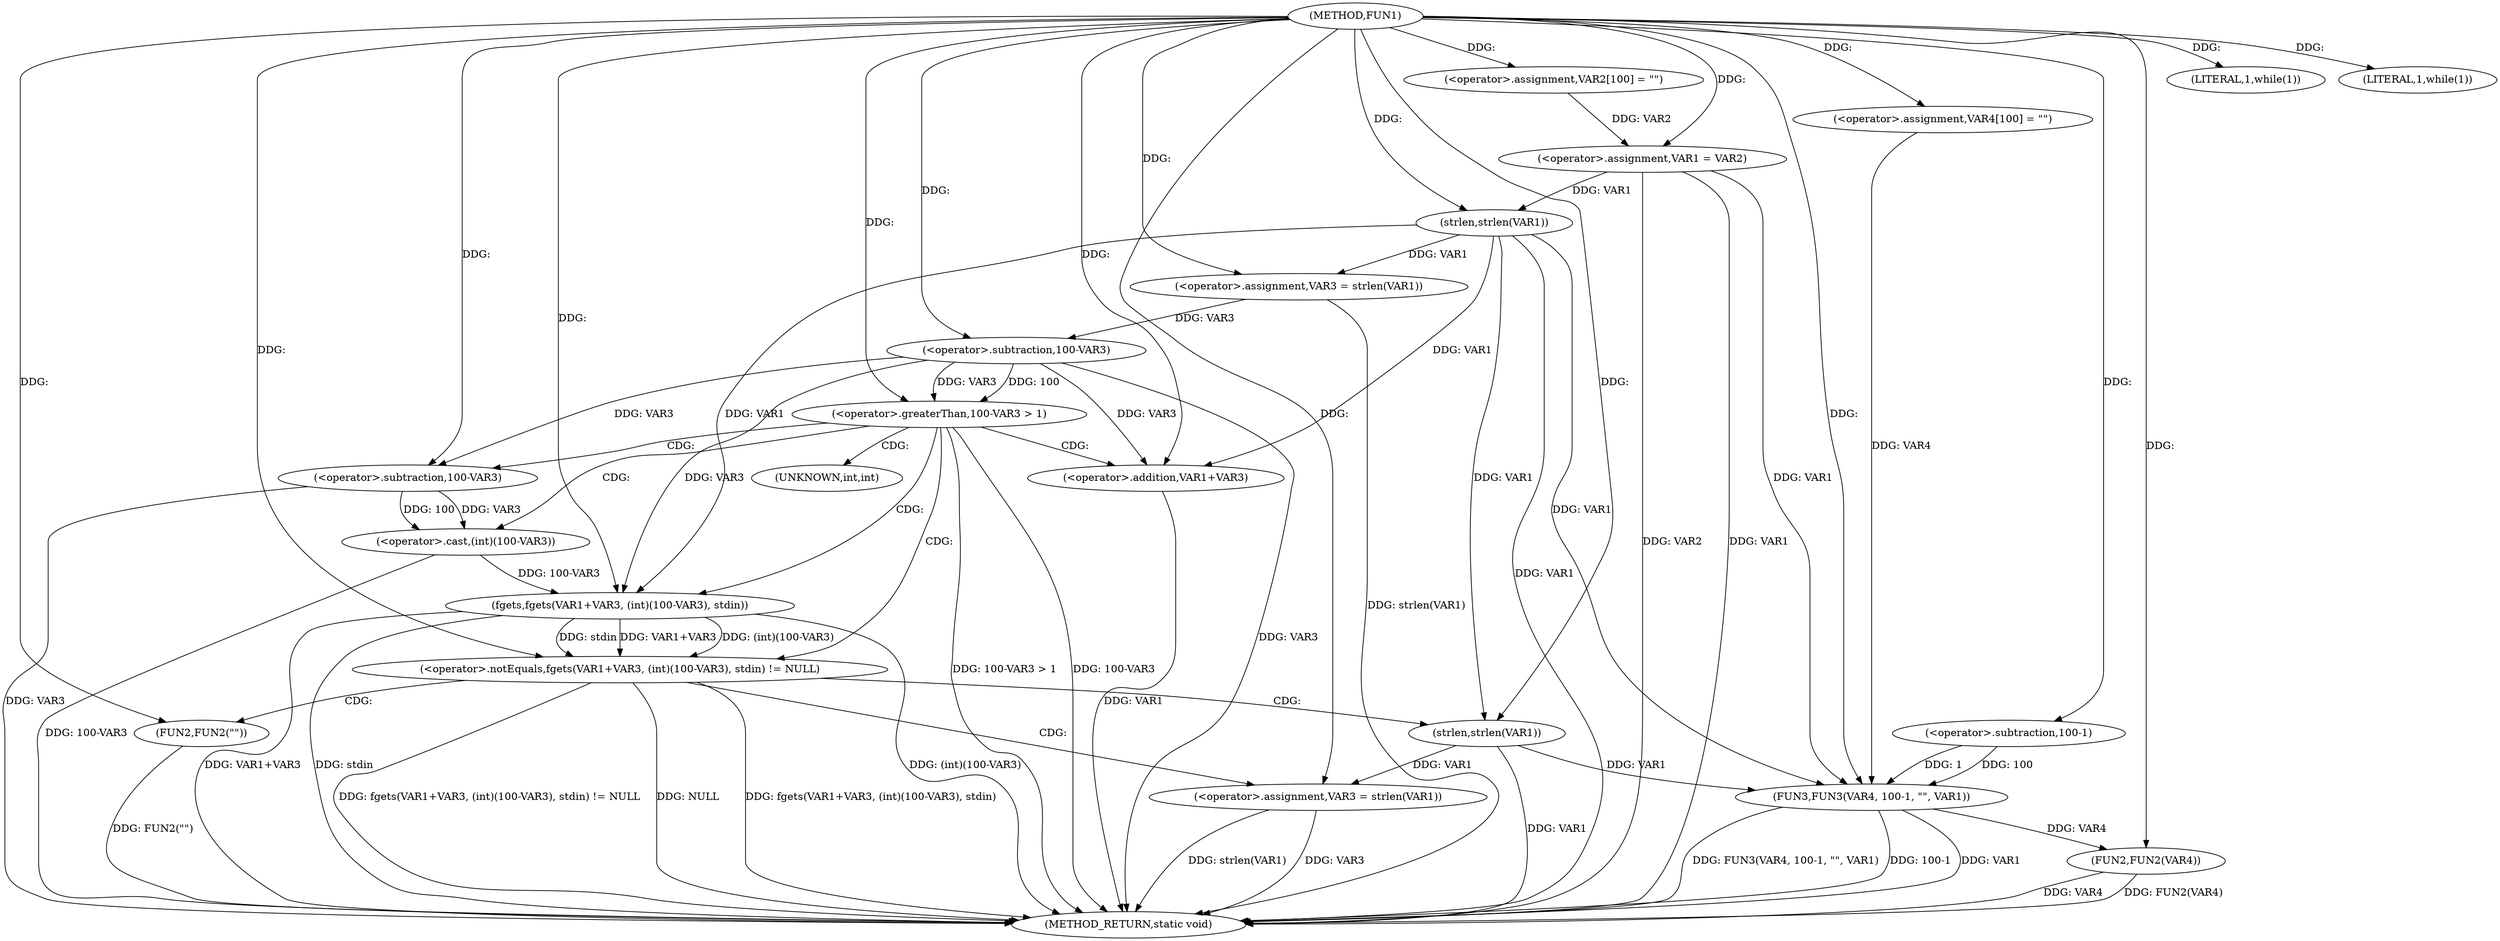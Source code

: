 digraph FUN1 {  
"1000100" [label = "(METHOD,FUN1)" ]
"1000168" [label = "(METHOD_RETURN,static void)" ]
"1000104" [label = "(<operator>.assignment,VAR2[100] = \"\")" ]
"1000107" [label = "(<operator>.assignment,VAR1 = VAR2)" ]
"1000111" [label = "(LITERAL,1,while(1))" ]
"1000115" [label = "(<operator>.assignment,VAR3 = strlen(VAR1))" ]
"1000117" [label = "(strlen,strlen(VAR1))" ]
"1000120" [label = "(<operator>.greaterThan,100-VAR3 > 1)" ]
"1000121" [label = "(<operator>.subtraction,100-VAR3)" ]
"1000127" [label = "(<operator>.notEquals,fgets(VAR1+VAR3, (int)(100-VAR3), stdin) != NULL)" ]
"1000128" [label = "(fgets,fgets(VAR1+VAR3, (int)(100-VAR3), stdin))" ]
"1000129" [label = "(<operator>.addition,VAR1+VAR3)" ]
"1000132" [label = "(<operator>.cast,(int)(100-VAR3))" ]
"1000134" [label = "(<operator>.subtraction,100-VAR3)" ]
"1000140" [label = "(<operator>.assignment,VAR3 = strlen(VAR1))" ]
"1000142" [label = "(strlen,strlen(VAR1))" ]
"1000147" [label = "(FUN2,FUN2(\"\"))" ]
"1000151" [label = "(LITERAL,1,while(1))" ]
"1000155" [label = "(<operator>.assignment,VAR4[100] = \"\")" ]
"1000158" [label = "(FUN3,FUN3(VAR4, 100-1, \"\", VAR1))" ]
"1000160" [label = "(<operator>.subtraction,100-1)" ]
"1000165" [label = "(FUN2,FUN2(VAR4))" ]
"1000133" [label = "(UNKNOWN,int,int)" ]
  "1000115" -> "1000168"  [ label = "DDG: strlen(VAR1)"] 
  "1000140" -> "1000168"  [ label = "DDG: strlen(VAR1)"] 
  "1000107" -> "1000168"  [ label = "DDG: VAR1"] 
  "1000158" -> "1000168"  [ label = "DDG: 100-1"] 
  "1000127" -> "1000168"  [ label = "DDG: fgets(VAR1+VAR3, (int)(100-VAR3), stdin) != NULL"] 
  "1000117" -> "1000168"  [ label = "DDG: VAR1"] 
  "1000120" -> "1000168"  [ label = "DDG: 100-VAR3 > 1"] 
  "1000147" -> "1000168"  [ label = "DDG: FUN2(\"\")"] 
  "1000165" -> "1000168"  [ label = "DDG: FUN2(VAR4)"] 
  "1000129" -> "1000168"  [ label = "DDG: VAR1"] 
  "1000158" -> "1000168"  [ label = "DDG: VAR1"] 
  "1000121" -> "1000168"  [ label = "DDG: VAR3"] 
  "1000128" -> "1000168"  [ label = "DDG: (int)(100-VAR3)"] 
  "1000140" -> "1000168"  [ label = "DDG: VAR3"] 
  "1000165" -> "1000168"  [ label = "DDG: VAR4"] 
  "1000128" -> "1000168"  [ label = "DDG: VAR1+VAR3"] 
  "1000158" -> "1000168"  [ label = "DDG: FUN3(VAR4, 100-1, \"\", VAR1)"] 
  "1000132" -> "1000168"  [ label = "DDG: 100-VAR3"] 
  "1000120" -> "1000168"  [ label = "DDG: 100-VAR3"] 
  "1000142" -> "1000168"  [ label = "DDG: VAR1"] 
  "1000134" -> "1000168"  [ label = "DDG: VAR3"] 
  "1000127" -> "1000168"  [ label = "DDG: fgets(VAR1+VAR3, (int)(100-VAR3), stdin)"] 
  "1000127" -> "1000168"  [ label = "DDG: NULL"] 
  "1000128" -> "1000168"  [ label = "DDG: stdin"] 
  "1000107" -> "1000168"  [ label = "DDG: VAR2"] 
  "1000100" -> "1000104"  [ label = "DDG: "] 
  "1000104" -> "1000107"  [ label = "DDG: VAR2"] 
  "1000100" -> "1000107"  [ label = "DDG: "] 
  "1000100" -> "1000111"  [ label = "DDG: "] 
  "1000117" -> "1000115"  [ label = "DDG: VAR1"] 
  "1000100" -> "1000115"  [ label = "DDG: "] 
  "1000107" -> "1000117"  [ label = "DDG: VAR1"] 
  "1000100" -> "1000117"  [ label = "DDG: "] 
  "1000121" -> "1000120"  [ label = "DDG: 100"] 
  "1000121" -> "1000120"  [ label = "DDG: VAR3"] 
  "1000100" -> "1000121"  [ label = "DDG: "] 
  "1000115" -> "1000121"  [ label = "DDG: VAR3"] 
  "1000100" -> "1000120"  [ label = "DDG: "] 
  "1000128" -> "1000127"  [ label = "DDG: VAR1+VAR3"] 
  "1000128" -> "1000127"  [ label = "DDG: (int)(100-VAR3)"] 
  "1000128" -> "1000127"  [ label = "DDG: stdin"] 
  "1000117" -> "1000128"  [ label = "DDG: VAR1"] 
  "1000100" -> "1000128"  [ label = "DDG: "] 
  "1000121" -> "1000128"  [ label = "DDG: VAR3"] 
  "1000117" -> "1000129"  [ label = "DDG: VAR1"] 
  "1000100" -> "1000129"  [ label = "DDG: "] 
  "1000121" -> "1000129"  [ label = "DDG: VAR3"] 
  "1000132" -> "1000128"  [ label = "DDG: 100-VAR3"] 
  "1000134" -> "1000132"  [ label = "DDG: 100"] 
  "1000134" -> "1000132"  [ label = "DDG: VAR3"] 
  "1000100" -> "1000134"  [ label = "DDG: "] 
  "1000121" -> "1000134"  [ label = "DDG: VAR3"] 
  "1000100" -> "1000127"  [ label = "DDG: "] 
  "1000142" -> "1000140"  [ label = "DDG: VAR1"] 
  "1000100" -> "1000140"  [ label = "DDG: "] 
  "1000100" -> "1000142"  [ label = "DDG: "] 
  "1000117" -> "1000142"  [ label = "DDG: VAR1"] 
  "1000100" -> "1000147"  [ label = "DDG: "] 
  "1000100" -> "1000151"  [ label = "DDG: "] 
  "1000100" -> "1000155"  [ label = "DDG: "] 
  "1000155" -> "1000158"  [ label = "DDG: VAR4"] 
  "1000100" -> "1000158"  [ label = "DDG: "] 
  "1000160" -> "1000158"  [ label = "DDG: 100"] 
  "1000160" -> "1000158"  [ label = "DDG: 1"] 
  "1000100" -> "1000160"  [ label = "DDG: "] 
  "1000107" -> "1000158"  [ label = "DDG: VAR1"] 
  "1000117" -> "1000158"  [ label = "DDG: VAR1"] 
  "1000142" -> "1000158"  [ label = "DDG: VAR1"] 
  "1000158" -> "1000165"  [ label = "DDG: VAR4"] 
  "1000100" -> "1000165"  [ label = "DDG: "] 
  "1000120" -> "1000127"  [ label = "CDG: "] 
  "1000120" -> "1000132"  [ label = "CDG: "] 
  "1000120" -> "1000128"  [ label = "CDG: "] 
  "1000120" -> "1000129"  [ label = "CDG: "] 
  "1000120" -> "1000133"  [ label = "CDG: "] 
  "1000120" -> "1000134"  [ label = "CDG: "] 
  "1000127" -> "1000142"  [ label = "CDG: "] 
  "1000127" -> "1000147"  [ label = "CDG: "] 
  "1000127" -> "1000140"  [ label = "CDG: "] 
}
